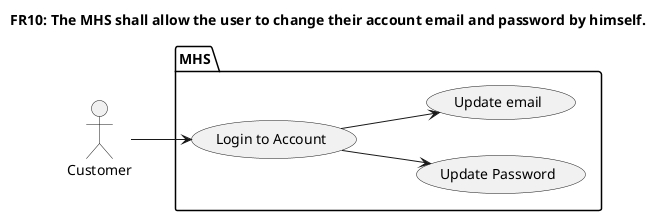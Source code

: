 @startuml FR10
title FR10: The MHS shall allow the user to change their account email and password by himself.
left to right direction
:Customer: as c

package MHS {
    (Login to Account)
    (Update Password)
    (Update email)
}

c --> (Login to Account)
(Login to Account) --> (Update Password)
(Login to Account) --> (Update email)

@enduml